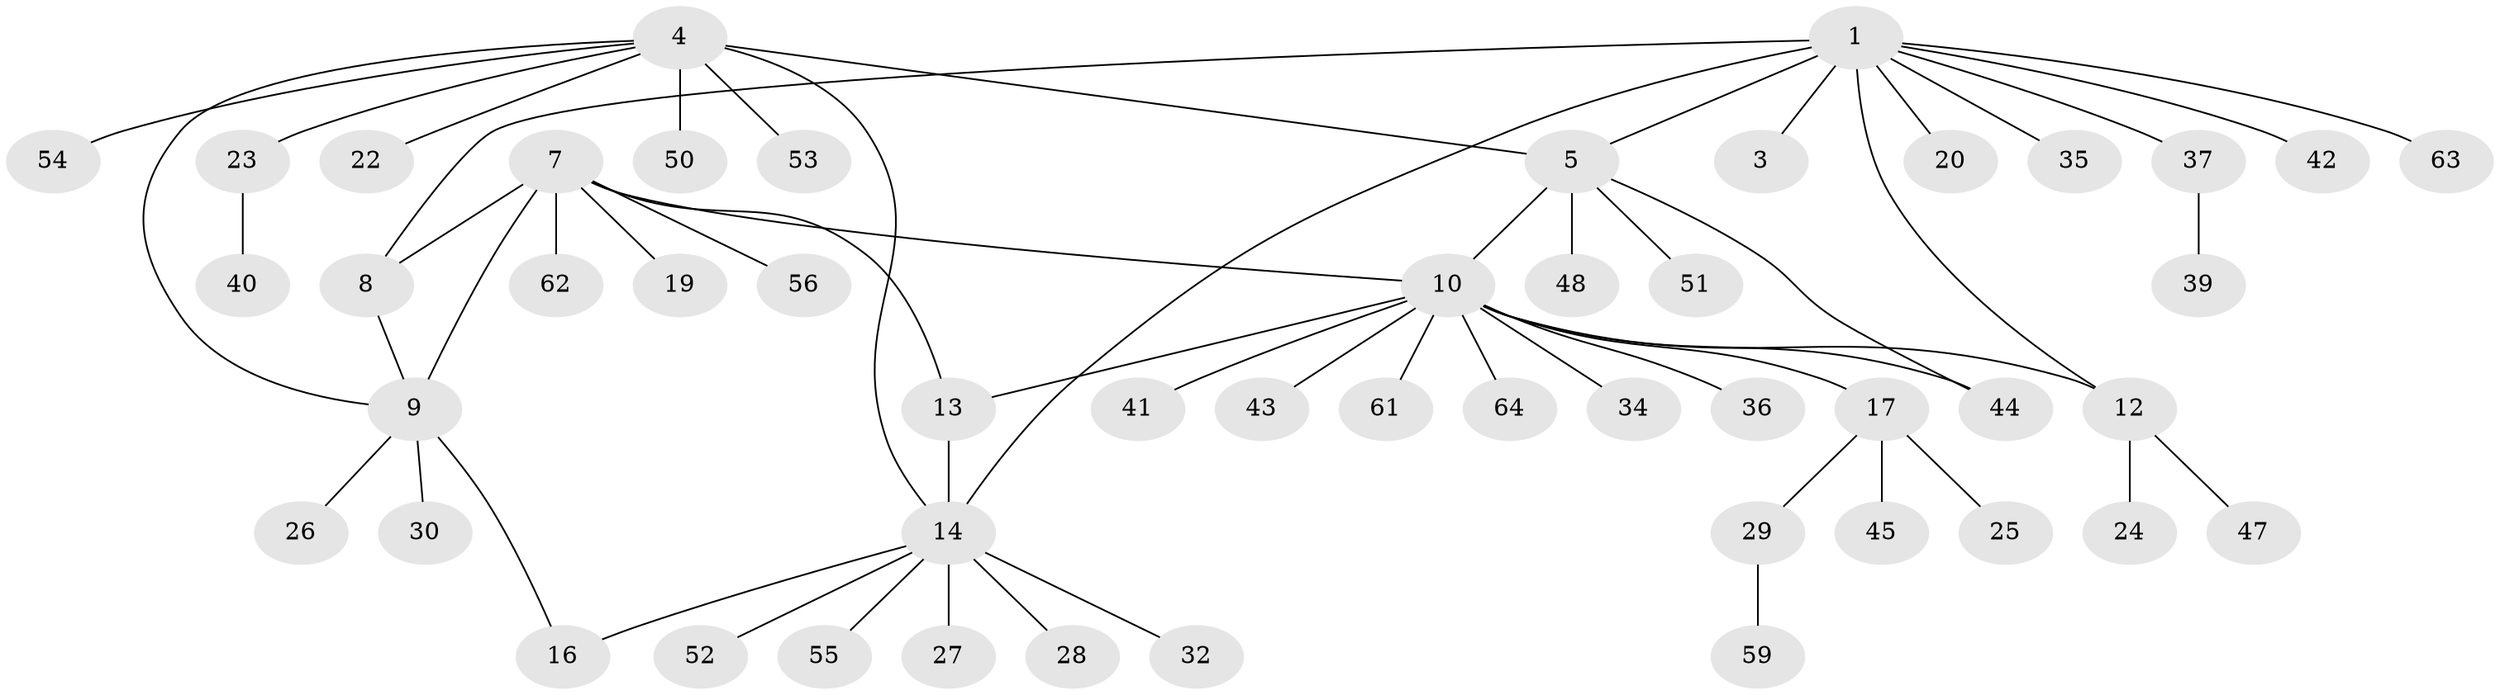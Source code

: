 // Generated by graph-tools (version 1.1) at 2025/24/03/03/25 07:24:12]
// undirected, 50 vertices, 58 edges
graph export_dot {
graph [start="1"]
  node [color=gray90,style=filled];
  1 [super="+2"];
  3;
  4 [super="+6"];
  5 [super="+18"];
  7 [super="+21"];
  8 [super="+60"];
  9 [super="+58"];
  10 [super="+11"];
  12 [super="+38"];
  13 [super="+33"];
  14 [super="+15"];
  16 [super="+49"];
  17 [super="+31"];
  19;
  20;
  22;
  23 [super="+46"];
  24;
  25;
  26;
  27;
  28;
  29 [super="+57"];
  30;
  32;
  34;
  35;
  36;
  37;
  39;
  40;
  41;
  42;
  43;
  44;
  45;
  47;
  48;
  50;
  51;
  52;
  53;
  54;
  55;
  56;
  59;
  61;
  62;
  63;
  64;
  1 -- 3 [weight=2];
  1 -- 5;
  1 -- 8;
  1 -- 12;
  1 -- 14;
  1 -- 35;
  1 -- 42;
  1 -- 63;
  1 -- 20;
  1 -- 37;
  4 -- 5 [weight=2];
  4 -- 23;
  4 -- 50;
  4 -- 53;
  4 -- 54;
  4 -- 22;
  4 -- 9;
  4 -- 14;
  5 -- 10;
  5 -- 44;
  5 -- 48;
  5 -- 51;
  7 -- 8;
  7 -- 9;
  7 -- 13;
  7 -- 19;
  7 -- 56;
  7 -- 62;
  7 -- 10;
  8 -- 9;
  9 -- 26;
  9 -- 30;
  9 -- 16;
  10 -- 12 [weight=2];
  10 -- 13;
  10 -- 17;
  10 -- 34;
  10 -- 36;
  10 -- 41;
  10 -- 43;
  10 -- 44;
  10 -- 61;
  10 -- 64;
  12 -- 24;
  12 -- 47;
  13 -- 14 [weight=2];
  14 -- 16;
  14 -- 28;
  14 -- 52;
  14 -- 55;
  14 -- 32;
  14 -- 27;
  17 -- 25;
  17 -- 29;
  17 -- 45;
  23 -- 40;
  29 -- 59;
  37 -- 39;
}
